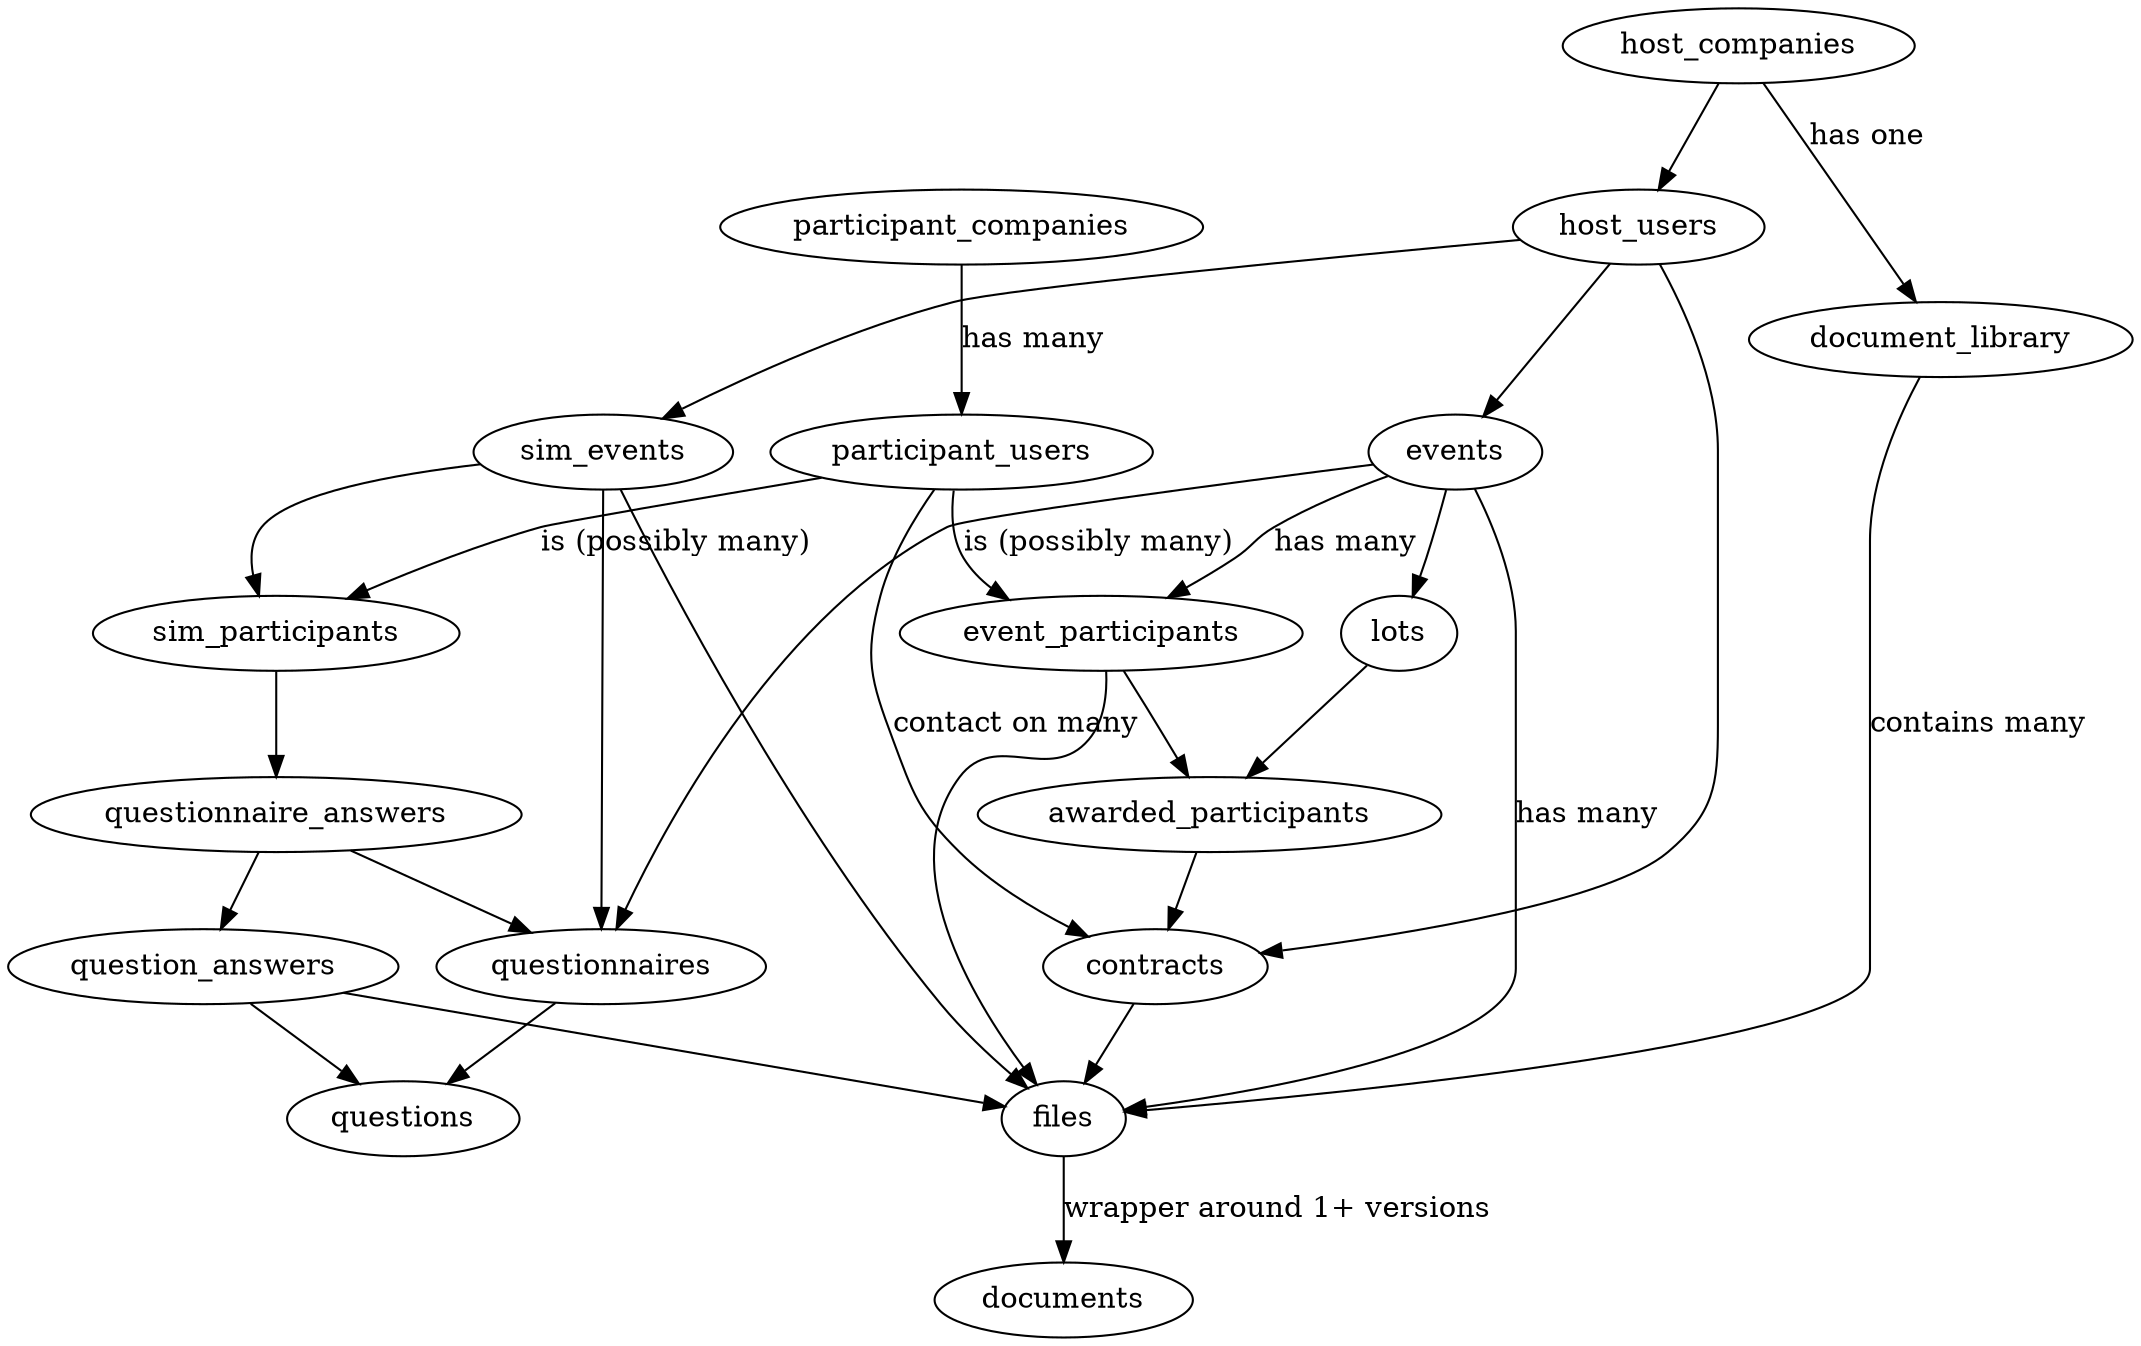 digraph contracts {
     host_companies -> host_users -> contracts -> files;
     files -> documents [label="wrapper around 1+ versions"]
     host_companies -> document_library [label="has one"];
     document_library -> files [label="contains many"]
     participant_companies -> participant_users [label="has many"];
     participant_users -> contracts [label="contact on many"];
     participant_users -> event_participants [label="is (possibly many)"];
     participant_users -> sim_participants [label="is (possibly many)"];
     events -> event_participants [label="has many"];
     events -> files [label="has many"];
     host_users -> sim_events -> files;
     host_users -> events;
     events -> lots -> awarded_participants -> contracts;
     event_participants -> awarded_participants;
     events -> questionnaires -> questions;
     questionnaire_answers -> question_answers -> questions;
     question_answers -> files;
     sim_events -> questionnaires;
     event_participants -> files;
     sim_events -> sim_participants -> questionnaire_answers -> questionnaires;
}
